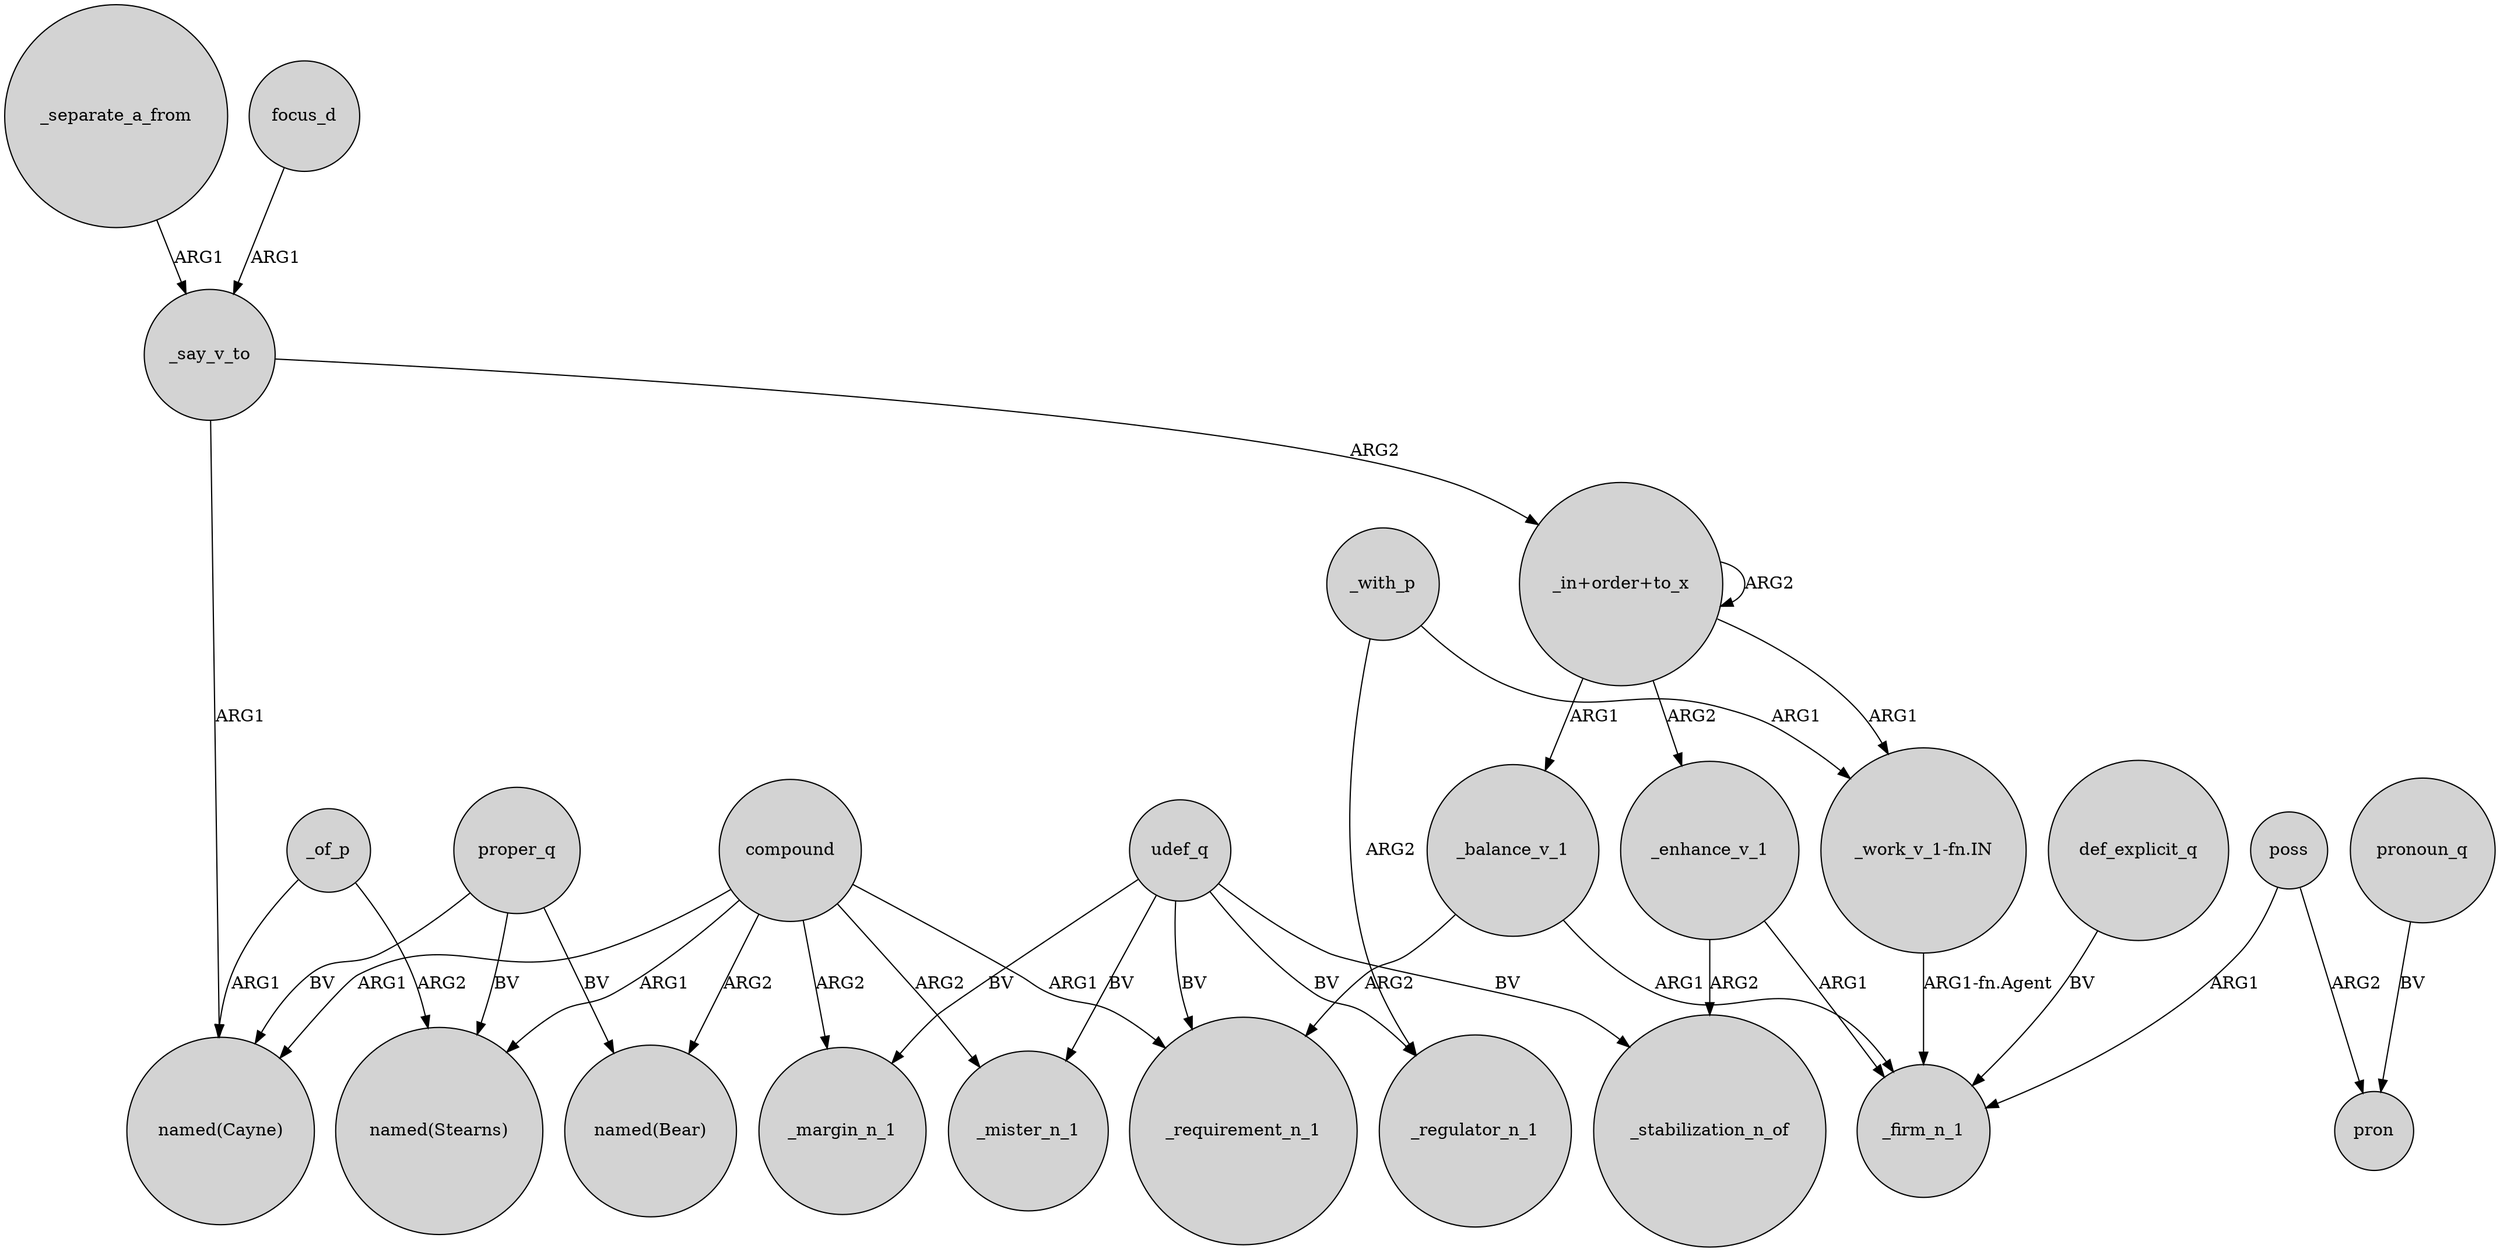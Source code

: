 digraph {
	node [shape=circle style=filled]
	_say_v_to -> "named(Cayne)" [label=ARG1]
	"_in+order+to_x" -> "_work_v_1-fn.IN" [label=ARG1]
	"_in+order+to_x" -> "_in+order+to_x" [label=ARG2]
	poss -> pron [label=ARG2]
	udef_q -> _requirement_n_1 [label=BV]
	_enhance_v_1 -> _firm_n_1 [label=ARG1]
	"_in+order+to_x" -> _balance_v_1 [label=ARG1]
	_balance_v_1 -> _requirement_n_1 [label=ARG2]
	compound -> _mister_n_1 [label=ARG2]
	compound -> "named(Bear)" [label=ARG2]
	udef_q -> _margin_n_1 [label=BV]
	udef_q -> _mister_n_1 [label=BV]
	compound -> "named(Stearns)" [label=ARG1]
	_separate_a_from -> _say_v_to [label=ARG1]
	compound -> "named(Cayne)" [label=ARG1]
	_of_p -> "named(Stearns)" [label=ARG2]
	_say_v_to -> "_in+order+to_x" [label=ARG2]
	_of_p -> "named(Cayne)" [label=ARG1]
	_with_p -> _regulator_n_1 [label=ARG2]
	proper_q -> "named(Bear)" [label=BV]
	proper_q -> "named(Stearns)" [label=BV]
	pronoun_q -> pron [label=BV]
	def_explicit_q -> _firm_n_1 [label=BV]
	_balance_v_1 -> _firm_n_1 [label=ARG1]
	poss -> _firm_n_1 [label=ARG1]
	compound -> _margin_n_1 [label=ARG2]
	proper_q -> "named(Cayne)" [label=BV]
	compound -> _requirement_n_1 [label=ARG1]
	"_in+order+to_x" -> _enhance_v_1 [label=ARG2]
	"_work_v_1-fn.IN" -> _firm_n_1 [label="ARG1-fn.Agent"]
	udef_q -> _stabilization_n_of [label=BV]
	_enhance_v_1 -> _stabilization_n_of [label=ARG2]
	udef_q -> _regulator_n_1 [label=BV]
	_with_p -> "_work_v_1-fn.IN" [label=ARG1]
	focus_d -> _say_v_to [label=ARG1]
}
